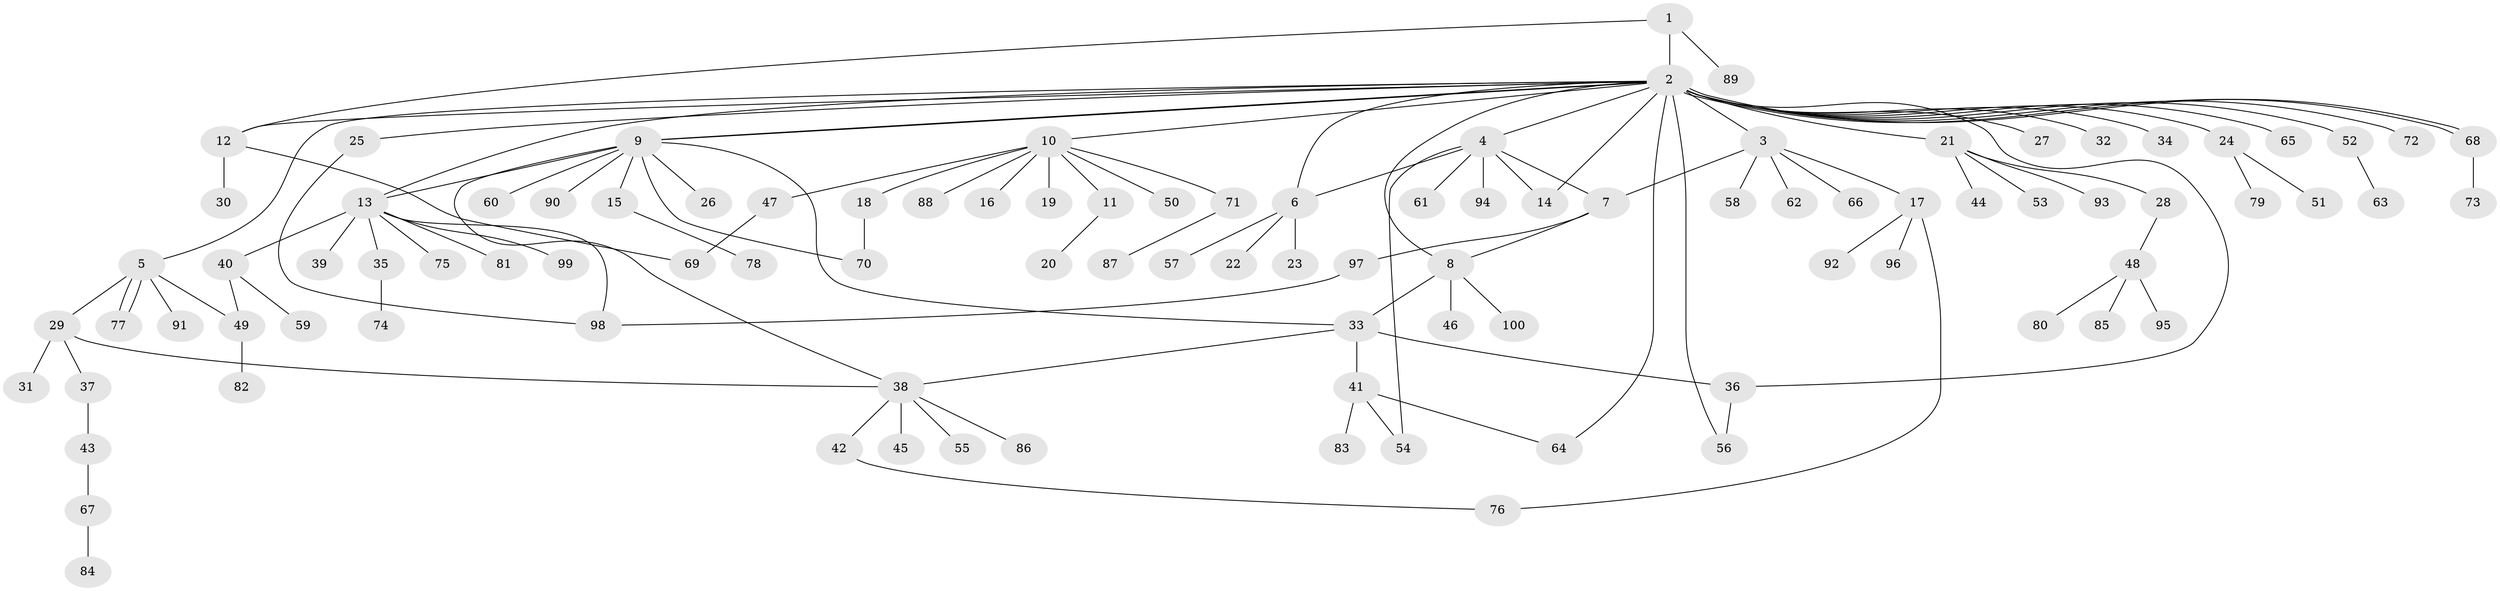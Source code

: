 // Generated by graph-tools (version 1.1) at 2025/11/02/21/25 10:11:09]
// undirected, 100 vertices, 121 edges
graph export_dot {
graph [start="1"]
  node [color=gray90,style=filled];
  1;
  2;
  3;
  4;
  5;
  6;
  7;
  8;
  9;
  10;
  11;
  12;
  13;
  14;
  15;
  16;
  17;
  18;
  19;
  20;
  21;
  22;
  23;
  24;
  25;
  26;
  27;
  28;
  29;
  30;
  31;
  32;
  33;
  34;
  35;
  36;
  37;
  38;
  39;
  40;
  41;
  42;
  43;
  44;
  45;
  46;
  47;
  48;
  49;
  50;
  51;
  52;
  53;
  54;
  55;
  56;
  57;
  58;
  59;
  60;
  61;
  62;
  63;
  64;
  65;
  66;
  67;
  68;
  69;
  70;
  71;
  72;
  73;
  74;
  75;
  76;
  77;
  78;
  79;
  80;
  81;
  82;
  83;
  84;
  85;
  86;
  87;
  88;
  89;
  90;
  91;
  92;
  93;
  94;
  95;
  96;
  97;
  98;
  99;
  100;
  1 -- 2;
  1 -- 12;
  1 -- 89;
  2 -- 3;
  2 -- 4;
  2 -- 5;
  2 -- 6;
  2 -- 8;
  2 -- 9;
  2 -- 9;
  2 -- 10;
  2 -- 12;
  2 -- 13;
  2 -- 14;
  2 -- 21;
  2 -- 24;
  2 -- 25;
  2 -- 27;
  2 -- 32;
  2 -- 34;
  2 -- 36;
  2 -- 52;
  2 -- 56;
  2 -- 64;
  2 -- 65;
  2 -- 68;
  2 -- 68;
  2 -- 72;
  3 -- 7;
  3 -- 17;
  3 -- 58;
  3 -- 62;
  3 -- 66;
  4 -- 6;
  4 -- 7;
  4 -- 14;
  4 -- 54;
  4 -- 61;
  4 -- 94;
  5 -- 29;
  5 -- 49;
  5 -- 77;
  5 -- 77;
  5 -- 91;
  6 -- 22;
  6 -- 23;
  6 -- 57;
  7 -- 8;
  7 -- 97;
  8 -- 33;
  8 -- 46;
  8 -- 100;
  9 -- 13;
  9 -- 15;
  9 -- 26;
  9 -- 33;
  9 -- 38;
  9 -- 60;
  9 -- 70;
  9 -- 90;
  10 -- 11;
  10 -- 16;
  10 -- 18;
  10 -- 19;
  10 -- 47;
  10 -- 50;
  10 -- 71;
  10 -- 88;
  11 -- 20;
  12 -- 30;
  12 -- 69;
  13 -- 35;
  13 -- 39;
  13 -- 40;
  13 -- 75;
  13 -- 81;
  13 -- 98;
  13 -- 99;
  15 -- 78;
  17 -- 76;
  17 -- 92;
  17 -- 96;
  18 -- 70;
  21 -- 28;
  21 -- 44;
  21 -- 53;
  21 -- 93;
  24 -- 51;
  24 -- 79;
  25 -- 98;
  28 -- 48;
  29 -- 31;
  29 -- 37;
  29 -- 38;
  33 -- 36;
  33 -- 38;
  33 -- 41;
  35 -- 74;
  36 -- 56;
  37 -- 43;
  38 -- 42;
  38 -- 45;
  38 -- 55;
  38 -- 86;
  40 -- 49;
  40 -- 59;
  41 -- 54;
  41 -- 64;
  41 -- 83;
  42 -- 76;
  43 -- 67;
  47 -- 69;
  48 -- 80;
  48 -- 85;
  48 -- 95;
  49 -- 82;
  52 -- 63;
  67 -- 84;
  68 -- 73;
  71 -- 87;
  97 -- 98;
}
